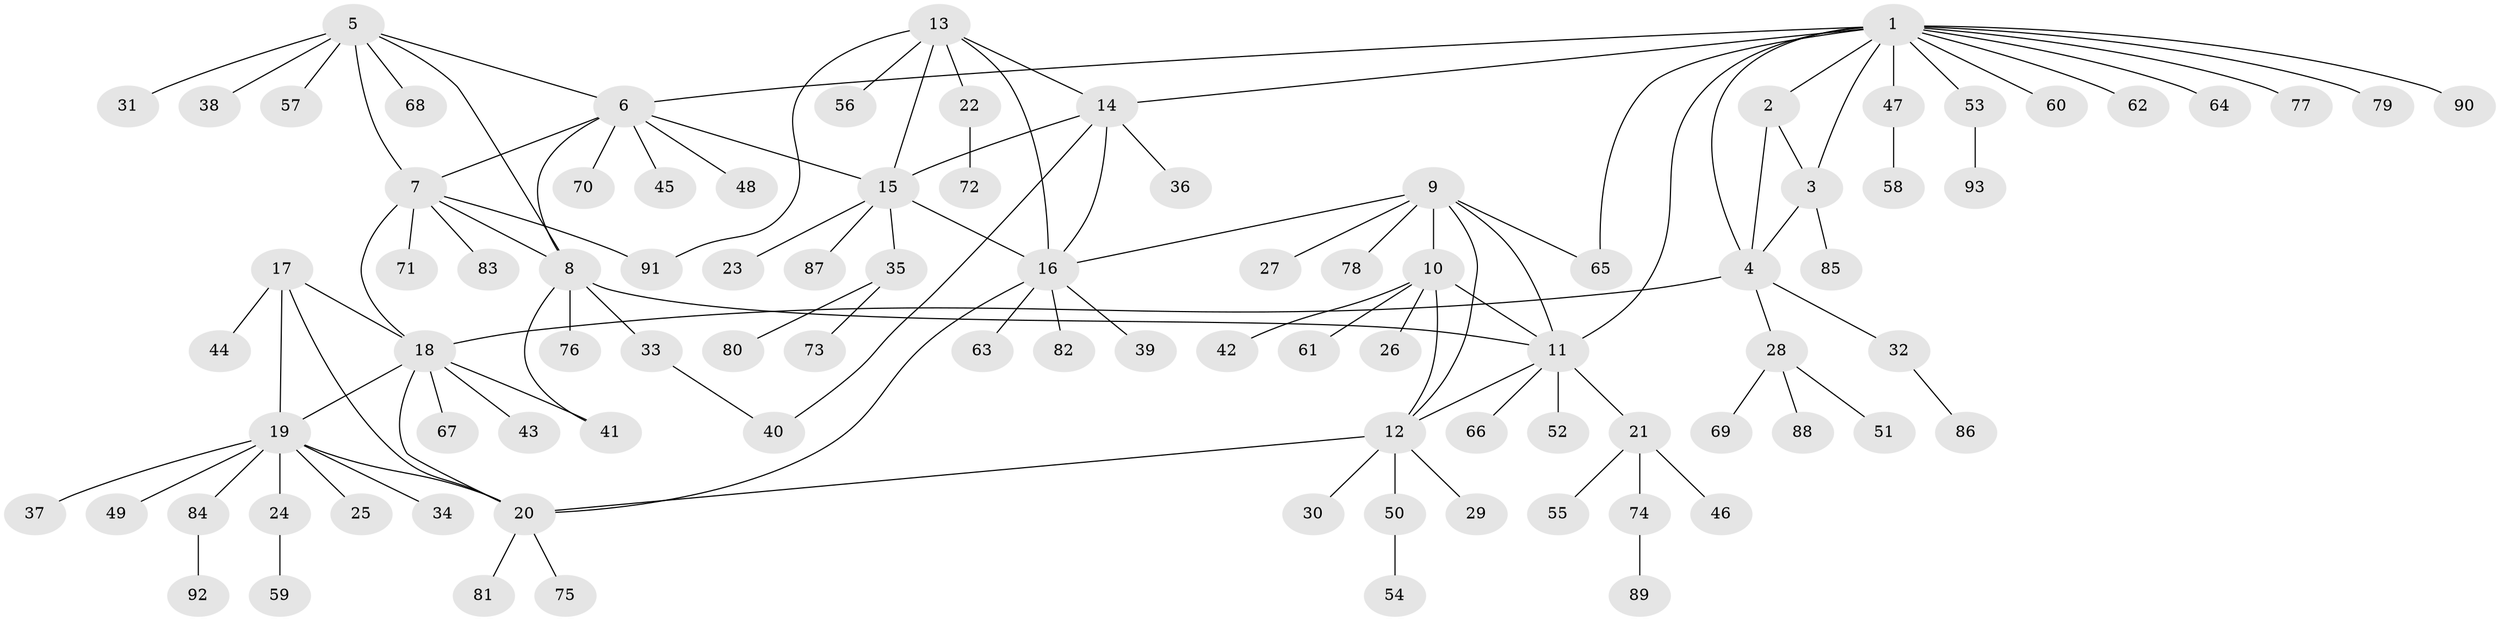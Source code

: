 // coarse degree distribution, {15: 0.014084507042253521, 2: 0.056338028169014086, 7: 0.014084507042253521, 9: 0.028169014084507043, 10: 0.04225352112676056, 6: 0.04225352112676056, 5: 0.04225352112676056, 4: 0.014084507042253521, 1: 0.7464788732394366}
// Generated by graph-tools (version 1.1) at 2025/52/02/27/25 19:52:16]
// undirected, 93 vertices, 117 edges
graph export_dot {
graph [start="1"]
  node [color=gray90,style=filled];
  1;
  2;
  3;
  4;
  5;
  6;
  7;
  8;
  9;
  10;
  11;
  12;
  13;
  14;
  15;
  16;
  17;
  18;
  19;
  20;
  21;
  22;
  23;
  24;
  25;
  26;
  27;
  28;
  29;
  30;
  31;
  32;
  33;
  34;
  35;
  36;
  37;
  38;
  39;
  40;
  41;
  42;
  43;
  44;
  45;
  46;
  47;
  48;
  49;
  50;
  51;
  52;
  53;
  54;
  55;
  56;
  57;
  58;
  59;
  60;
  61;
  62;
  63;
  64;
  65;
  66;
  67;
  68;
  69;
  70;
  71;
  72;
  73;
  74;
  75;
  76;
  77;
  78;
  79;
  80;
  81;
  82;
  83;
  84;
  85;
  86;
  87;
  88;
  89;
  90;
  91;
  92;
  93;
  1 -- 2;
  1 -- 3;
  1 -- 4;
  1 -- 6;
  1 -- 11;
  1 -- 14;
  1 -- 47;
  1 -- 53;
  1 -- 60;
  1 -- 62;
  1 -- 64;
  1 -- 65;
  1 -- 77;
  1 -- 79;
  1 -- 90;
  2 -- 3;
  2 -- 4;
  3 -- 4;
  3 -- 85;
  4 -- 18;
  4 -- 28;
  4 -- 32;
  5 -- 6;
  5 -- 7;
  5 -- 8;
  5 -- 31;
  5 -- 38;
  5 -- 57;
  5 -- 68;
  6 -- 7;
  6 -- 8;
  6 -- 15;
  6 -- 45;
  6 -- 48;
  6 -- 70;
  7 -- 8;
  7 -- 18;
  7 -- 71;
  7 -- 83;
  7 -- 91;
  8 -- 11;
  8 -- 33;
  8 -- 41;
  8 -- 76;
  9 -- 10;
  9 -- 11;
  9 -- 12;
  9 -- 16;
  9 -- 27;
  9 -- 65;
  9 -- 78;
  10 -- 11;
  10 -- 12;
  10 -- 26;
  10 -- 42;
  10 -- 61;
  11 -- 12;
  11 -- 21;
  11 -- 52;
  11 -- 66;
  12 -- 20;
  12 -- 29;
  12 -- 30;
  12 -- 50;
  13 -- 14;
  13 -- 15;
  13 -- 16;
  13 -- 22;
  13 -- 56;
  13 -- 91;
  14 -- 15;
  14 -- 16;
  14 -- 36;
  14 -- 40;
  15 -- 16;
  15 -- 23;
  15 -- 35;
  15 -- 87;
  16 -- 20;
  16 -- 39;
  16 -- 63;
  16 -- 82;
  17 -- 18;
  17 -- 19;
  17 -- 20;
  17 -- 44;
  18 -- 19;
  18 -- 20;
  18 -- 41;
  18 -- 43;
  18 -- 67;
  19 -- 20;
  19 -- 24;
  19 -- 25;
  19 -- 34;
  19 -- 37;
  19 -- 49;
  19 -- 84;
  20 -- 75;
  20 -- 81;
  21 -- 46;
  21 -- 55;
  21 -- 74;
  22 -- 72;
  24 -- 59;
  28 -- 51;
  28 -- 69;
  28 -- 88;
  32 -- 86;
  33 -- 40;
  35 -- 73;
  35 -- 80;
  47 -- 58;
  50 -- 54;
  53 -- 93;
  74 -- 89;
  84 -- 92;
}
